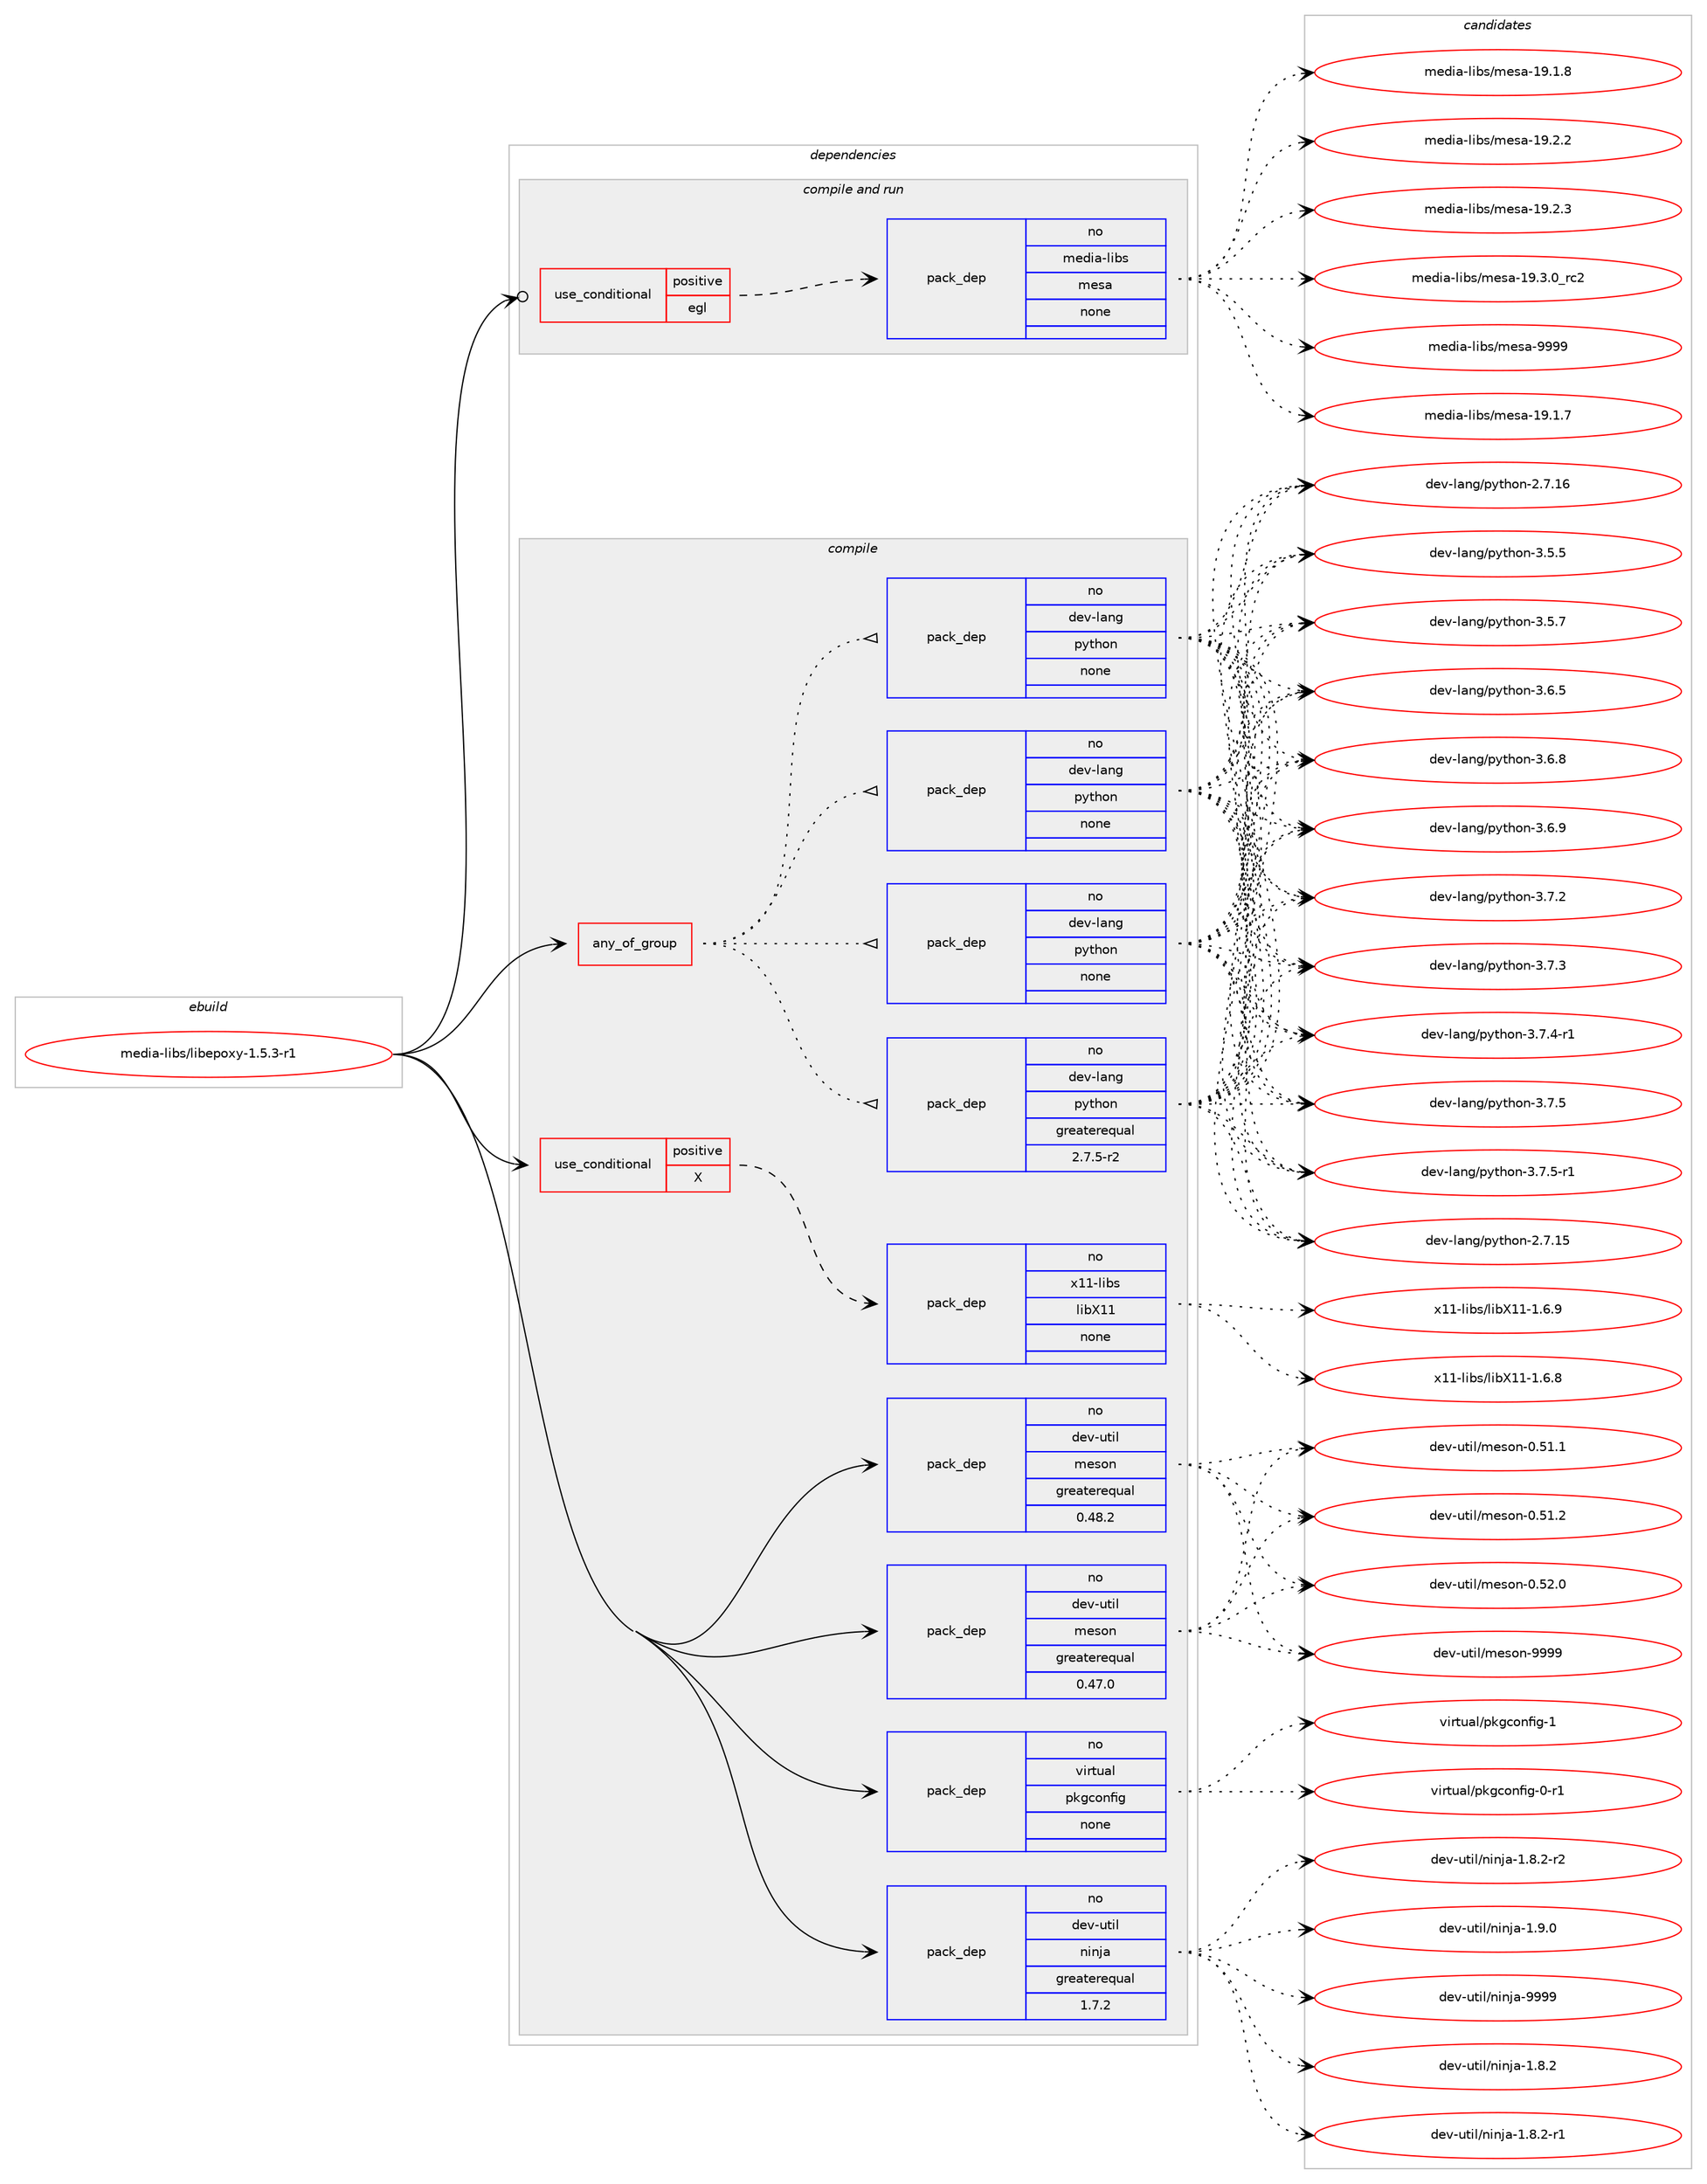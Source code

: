 digraph prolog {

# *************
# Graph options
# *************

newrank=true;
concentrate=true;
compound=true;
graph [rankdir=LR,fontname=Helvetica,fontsize=10,ranksep=1.5];#, ranksep=2.5, nodesep=0.2];
edge  [arrowhead=vee];
node  [fontname=Helvetica,fontsize=10];

# **********
# The ebuild
# **********

subgraph cluster_leftcol {
color=gray;
rank=same;
label=<<i>ebuild</i>>;
id [label="media-libs/libepoxy-1.5.3-r1", color=red, width=4, href="../media-libs/libepoxy-1.5.3-r1.svg"];
}

# ****************
# The dependencies
# ****************

subgraph cluster_midcol {
color=gray;
label=<<i>dependencies</i>>;
subgraph cluster_compile {
fillcolor="#eeeeee";
style=filled;
label=<<i>compile</i>>;
subgraph any13249 {
dependency787202 [label=<<TABLE BORDER="0" CELLBORDER="1" CELLSPACING="0" CELLPADDING="4"><TR><TD CELLPADDING="10">any_of_group</TD></TR></TABLE>>, shape=none, color=red];subgraph pack582069 {
dependency787203 [label=<<TABLE BORDER="0" CELLBORDER="1" CELLSPACING="0" CELLPADDING="4" WIDTH="220"><TR><TD ROWSPAN="6" CELLPADDING="30">pack_dep</TD></TR><TR><TD WIDTH="110">no</TD></TR><TR><TD>dev-lang</TD></TR><TR><TD>python</TD></TR><TR><TD>none</TD></TR><TR><TD></TD></TR></TABLE>>, shape=none, color=blue];
}
dependency787202:e -> dependency787203:w [weight=20,style="dotted",arrowhead="oinv"];
subgraph pack582070 {
dependency787204 [label=<<TABLE BORDER="0" CELLBORDER="1" CELLSPACING="0" CELLPADDING="4" WIDTH="220"><TR><TD ROWSPAN="6" CELLPADDING="30">pack_dep</TD></TR><TR><TD WIDTH="110">no</TD></TR><TR><TD>dev-lang</TD></TR><TR><TD>python</TD></TR><TR><TD>none</TD></TR><TR><TD></TD></TR></TABLE>>, shape=none, color=blue];
}
dependency787202:e -> dependency787204:w [weight=20,style="dotted",arrowhead="oinv"];
subgraph pack582071 {
dependency787205 [label=<<TABLE BORDER="0" CELLBORDER="1" CELLSPACING="0" CELLPADDING="4" WIDTH="220"><TR><TD ROWSPAN="6" CELLPADDING="30">pack_dep</TD></TR><TR><TD WIDTH="110">no</TD></TR><TR><TD>dev-lang</TD></TR><TR><TD>python</TD></TR><TR><TD>none</TD></TR><TR><TD></TD></TR></TABLE>>, shape=none, color=blue];
}
dependency787202:e -> dependency787205:w [weight=20,style="dotted",arrowhead="oinv"];
subgraph pack582072 {
dependency787206 [label=<<TABLE BORDER="0" CELLBORDER="1" CELLSPACING="0" CELLPADDING="4" WIDTH="220"><TR><TD ROWSPAN="6" CELLPADDING="30">pack_dep</TD></TR><TR><TD WIDTH="110">no</TD></TR><TR><TD>dev-lang</TD></TR><TR><TD>python</TD></TR><TR><TD>greaterequal</TD></TR><TR><TD>2.7.5-r2</TD></TR></TABLE>>, shape=none, color=blue];
}
dependency787202:e -> dependency787206:w [weight=20,style="dotted",arrowhead="oinv"];
}
id:e -> dependency787202:w [weight=20,style="solid",arrowhead="vee"];
subgraph cond191451 {
dependency787207 [label=<<TABLE BORDER="0" CELLBORDER="1" CELLSPACING="0" CELLPADDING="4"><TR><TD ROWSPAN="3" CELLPADDING="10">use_conditional</TD></TR><TR><TD>positive</TD></TR><TR><TD>X</TD></TR></TABLE>>, shape=none, color=red];
subgraph pack582073 {
dependency787208 [label=<<TABLE BORDER="0" CELLBORDER="1" CELLSPACING="0" CELLPADDING="4" WIDTH="220"><TR><TD ROWSPAN="6" CELLPADDING="30">pack_dep</TD></TR><TR><TD WIDTH="110">no</TD></TR><TR><TD>x11-libs</TD></TR><TR><TD>libX11</TD></TR><TR><TD>none</TD></TR><TR><TD></TD></TR></TABLE>>, shape=none, color=blue];
}
dependency787207:e -> dependency787208:w [weight=20,style="dashed",arrowhead="vee"];
}
id:e -> dependency787207:w [weight=20,style="solid",arrowhead="vee"];
subgraph pack582074 {
dependency787209 [label=<<TABLE BORDER="0" CELLBORDER="1" CELLSPACING="0" CELLPADDING="4" WIDTH="220"><TR><TD ROWSPAN="6" CELLPADDING="30">pack_dep</TD></TR><TR><TD WIDTH="110">no</TD></TR><TR><TD>dev-util</TD></TR><TR><TD>meson</TD></TR><TR><TD>greaterequal</TD></TR><TR><TD>0.47.0</TD></TR></TABLE>>, shape=none, color=blue];
}
id:e -> dependency787209:w [weight=20,style="solid",arrowhead="vee"];
subgraph pack582075 {
dependency787210 [label=<<TABLE BORDER="0" CELLBORDER="1" CELLSPACING="0" CELLPADDING="4" WIDTH="220"><TR><TD ROWSPAN="6" CELLPADDING="30">pack_dep</TD></TR><TR><TD WIDTH="110">no</TD></TR><TR><TD>dev-util</TD></TR><TR><TD>meson</TD></TR><TR><TD>greaterequal</TD></TR><TR><TD>0.48.2</TD></TR></TABLE>>, shape=none, color=blue];
}
id:e -> dependency787210:w [weight=20,style="solid",arrowhead="vee"];
subgraph pack582076 {
dependency787211 [label=<<TABLE BORDER="0" CELLBORDER="1" CELLSPACING="0" CELLPADDING="4" WIDTH="220"><TR><TD ROWSPAN="6" CELLPADDING="30">pack_dep</TD></TR><TR><TD WIDTH="110">no</TD></TR><TR><TD>dev-util</TD></TR><TR><TD>ninja</TD></TR><TR><TD>greaterequal</TD></TR><TR><TD>1.7.2</TD></TR></TABLE>>, shape=none, color=blue];
}
id:e -> dependency787211:w [weight=20,style="solid",arrowhead="vee"];
subgraph pack582077 {
dependency787212 [label=<<TABLE BORDER="0" CELLBORDER="1" CELLSPACING="0" CELLPADDING="4" WIDTH="220"><TR><TD ROWSPAN="6" CELLPADDING="30">pack_dep</TD></TR><TR><TD WIDTH="110">no</TD></TR><TR><TD>virtual</TD></TR><TR><TD>pkgconfig</TD></TR><TR><TD>none</TD></TR><TR><TD></TD></TR></TABLE>>, shape=none, color=blue];
}
id:e -> dependency787212:w [weight=20,style="solid",arrowhead="vee"];
}
subgraph cluster_compileandrun {
fillcolor="#eeeeee";
style=filled;
label=<<i>compile and run</i>>;
subgraph cond191452 {
dependency787213 [label=<<TABLE BORDER="0" CELLBORDER="1" CELLSPACING="0" CELLPADDING="4"><TR><TD ROWSPAN="3" CELLPADDING="10">use_conditional</TD></TR><TR><TD>positive</TD></TR><TR><TD>egl</TD></TR></TABLE>>, shape=none, color=red];
subgraph pack582078 {
dependency787214 [label=<<TABLE BORDER="0" CELLBORDER="1" CELLSPACING="0" CELLPADDING="4" WIDTH="220"><TR><TD ROWSPAN="6" CELLPADDING="30">pack_dep</TD></TR><TR><TD WIDTH="110">no</TD></TR><TR><TD>media-libs</TD></TR><TR><TD>mesa</TD></TR><TR><TD>none</TD></TR><TR><TD></TD></TR></TABLE>>, shape=none, color=blue];
}
dependency787213:e -> dependency787214:w [weight=20,style="dashed",arrowhead="vee"];
}
id:e -> dependency787213:w [weight=20,style="solid",arrowhead="odotvee"];
}
subgraph cluster_run {
fillcolor="#eeeeee";
style=filled;
label=<<i>run</i>>;
}
}

# **************
# The candidates
# **************

subgraph cluster_choices {
rank=same;
color=gray;
label=<<i>candidates</i>>;

subgraph choice582069 {
color=black;
nodesep=1;
choice10010111845108971101034711212111610411111045504655464953 [label="dev-lang/python-2.7.15", color=red, width=4,href="../dev-lang/python-2.7.15.svg"];
choice10010111845108971101034711212111610411111045504655464954 [label="dev-lang/python-2.7.16", color=red, width=4,href="../dev-lang/python-2.7.16.svg"];
choice100101118451089711010347112121116104111110455146534653 [label="dev-lang/python-3.5.5", color=red, width=4,href="../dev-lang/python-3.5.5.svg"];
choice100101118451089711010347112121116104111110455146534655 [label="dev-lang/python-3.5.7", color=red, width=4,href="../dev-lang/python-3.5.7.svg"];
choice100101118451089711010347112121116104111110455146544653 [label="dev-lang/python-3.6.5", color=red, width=4,href="../dev-lang/python-3.6.5.svg"];
choice100101118451089711010347112121116104111110455146544656 [label="dev-lang/python-3.6.8", color=red, width=4,href="../dev-lang/python-3.6.8.svg"];
choice100101118451089711010347112121116104111110455146544657 [label="dev-lang/python-3.6.9", color=red, width=4,href="../dev-lang/python-3.6.9.svg"];
choice100101118451089711010347112121116104111110455146554650 [label="dev-lang/python-3.7.2", color=red, width=4,href="../dev-lang/python-3.7.2.svg"];
choice100101118451089711010347112121116104111110455146554651 [label="dev-lang/python-3.7.3", color=red, width=4,href="../dev-lang/python-3.7.3.svg"];
choice1001011184510897110103471121211161041111104551465546524511449 [label="dev-lang/python-3.7.4-r1", color=red, width=4,href="../dev-lang/python-3.7.4-r1.svg"];
choice100101118451089711010347112121116104111110455146554653 [label="dev-lang/python-3.7.5", color=red, width=4,href="../dev-lang/python-3.7.5.svg"];
choice1001011184510897110103471121211161041111104551465546534511449 [label="dev-lang/python-3.7.5-r1", color=red, width=4,href="../dev-lang/python-3.7.5-r1.svg"];
dependency787203:e -> choice10010111845108971101034711212111610411111045504655464953:w [style=dotted,weight="100"];
dependency787203:e -> choice10010111845108971101034711212111610411111045504655464954:w [style=dotted,weight="100"];
dependency787203:e -> choice100101118451089711010347112121116104111110455146534653:w [style=dotted,weight="100"];
dependency787203:e -> choice100101118451089711010347112121116104111110455146534655:w [style=dotted,weight="100"];
dependency787203:e -> choice100101118451089711010347112121116104111110455146544653:w [style=dotted,weight="100"];
dependency787203:e -> choice100101118451089711010347112121116104111110455146544656:w [style=dotted,weight="100"];
dependency787203:e -> choice100101118451089711010347112121116104111110455146544657:w [style=dotted,weight="100"];
dependency787203:e -> choice100101118451089711010347112121116104111110455146554650:w [style=dotted,weight="100"];
dependency787203:e -> choice100101118451089711010347112121116104111110455146554651:w [style=dotted,weight="100"];
dependency787203:e -> choice1001011184510897110103471121211161041111104551465546524511449:w [style=dotted,weight="100"];
dependency787203:e -> choice100101118451089711010347112121116104111110455146554653:w [style=dotted,weight="100"];
dependency787203:e -> choice1001011184510897110103471121211161041111104551465546534511449:w [style=dotted,weight="100"];
}
subgraph choice582070 {
color=black;
nodesep=1;
choice10010111845108971101034711212111610411111045504655464953 [label="dev-lang/python-2.7.15", color=red, width=4,href="../dev-lang/python-2.7.15.svg"];
choice10010111845108971101034711212111610411111045504655464954 [label="dev-lang/python-2.7.16", color=red, width=4,href="../dev-lang/python-2.7.16.svg"];
choice100101118451089711010347112121116104111110455146534653 [label="dev-lang/python-3.5.5", color=red, width=4,href="../dev-lang/python-3.5.5.svg"];
choice100101118451089711010347112121116104111110455146534655 [label="dev-lang/python-3.5.7", color=red, width=4,href="../dev-lang/python-3.5.7.svg"];
choice100101118451089711010347112121116104111110455146544653 [label="dev-lang/python-3.6.5", color=red, width=4,href="../dev-lang/python-3.6.5.svg"];
choice100101118451089711010347112121116104111110455146544656 [label="dev-lang/python-3.6.8", color=red, width=4,href="../dev-lang/python-3.6.8.svg"];
choice100101118451089711010347112121116104111110455146544657 [label="dev-lang/python-3.6.9", color=red, width=4,href="../dev-lang/python-3.6.9.svg"];
choice100101118451089711010347112121116104111110455146554650 [label="dev-lang/python-3.7.2", color=red, width=4,href="../dev-lang/python-3.7.2.svg"];
choice100101118451089711010347112121116104111110455146554651 [label="dev-lang/python-3.7.3", color=red, width=4,href="../dev-lang/python-3.7.3.svg"];
choice1001011184510897110103471121211161041111104551465546524511449 [label="dev-lang/python-3.7.4-r1", color=red, width=4,href="../dev-lang/python-3.7.4-r1.svg"];
choice100101118451089711010347112121116104111110455146554653 [label="dev-lang/python-3.7.5", color=red, width=4,href="../dev-lang/python-3.7.5.svg"];
choice1001011184510897110103471121211161041111104551465546534511449 [label="dev-lang/python-3.7.5-r1", color=red, width=4,href="../dev-lang/python-3.7.5-r1.svg"];
dependency787204:e -> choice10010111845108971101034711212111610411111045504655464953:w [style=dotted,weight="100"];
dependency787204:e -> choice10010111845108971101034711212111610411111045504655464954:w [style=dotted,weight="100"];
dependency787204:e -> choice100101118451089711010347112121116104111110455146534653:w [style=dotted,weight="100"];
dependency787204:e -> choice100101118451089711010347112121116104111110455146534655:w [style=dotted,weight="100"];
dependency787204:e -> choice100101118451089711010347112121116104111110455146544653:w [style=dotted,weight="100"];
dependency787204:e -> choice100101118451089711010347112121116104111110455146544656:w [style=dotted,weight="100"];
dependency787204:e -> choice100101118451089711010347112121116104111110455146544657:w [style=dotted,weight="100"];
dependency787204:e -> choice100101118451089711010347112121116104111110455146554650:w [style=dotted,weight="100"];
dependency787204:e -> choice100101118451089711010347112121116104111110455146554651:w [style=dotted,weight="100"];
dependency787204:e -> choice1001011184510897110103471121211161041111104551465546524511449:w [style=dotted,weight="100"];
dependency787204:e -> choice100101118451089711010347112121116104111110455146554653:w [style=dotted,weight="100"];
dependency787204:e -> choice1001011184510897110103471121211161041111104551465546534511449:w [style=dotted,weight="100"];
}
subgraph choice582071 {
color=black;
nodesep=1;
choice10010111845108971101034711212111610411111045504655464953 [label="dev-lang/python-2.7.15", color=red, width=4,href="../dev-lang/python-2.7.15.svg"];
choice10010111845108971101034711212111610411111045504655464954 [label="dev-lang/python-2.7.16", color=red, width=4,href="../dev-lang/python-2.7.16.svg"];
choice100101118451089711010347112121116104111110455146534653 [label="dev-lang/python-3.5.5", color=red, width=4,href="../dev-lang/python-3.5.5.svg"];
choice100101118451089711010347112121116104111110455146534655 [label="dev-lang/python-3.5.7", color=red, width=4,href="../dev-lang/python-3.5.7.svg"];
choice100101118451089711010347112121116104111110455146544653 [label="dev-lang/python-3.6.5", color=red, width=4,href="../dev-lang/python-3.6.5.svg"];
choice100101118451089711010347112121116104111110455146544656 [label="dev-lang/python-3.6.8", color=red, width=4,href="../dev-lang/python-3.6.8.svg"];
choice100101118451089711010347112121116104111110455146544657 [label="dev-lang/python-3.6.9", color=red, width=4,href="../dev-lang/python-3.6.9.svg"];
choice100101118451089711010347112121116104111110455146554650 [label="dev-lang/python-3.7.2", color=red, width=4,href="../dev-lang/python-3.7.2.svg"];
choice100101118451089711010347112121116104111110455146554651 [label="dev-lang/python-3.7.3", color=red, width=4,href="../dev-lang/python-3.7.3.svg"];
choice1001011184510897110103471121211161041111104551465546524511449 [label="dev-lang/python-3.7.4-r1", color=red, width=4,href="../dev-lang/python-3.7.4-r1.svg"];
choice100101118451089711010347112121116104111110455146554653 [label="dev-lang/python-3.7.5", color=red, width=4,href="../dev-lang/python-3.7.5.svg"];
choice1001011184510897110103471121211161041111104551465546534511449 [label="dev-lang/python-3.7.5-r1", color=red, width=4,href="../dev-lang/python-3.7.5-r1.svg"];
dependency787205:e -> choice10010111845108971101034711212111610411111045504655464953:w [style=dotted,weight="100"];
dependency787205:e -> choice10010111845108971101034711212111610411111045504655464954:w [style=dotted,weight="100"];
dependency787205:e -> choice100101118451089711010347112121116104111110455146534653:w [style=dotted,weight="100"];
dependency787205:e -> choice100101118451089711010347112121116104111110455146534655:w [style=dotted,weight="100"];
dependency787205:e -> choice100101118451089711010347112121116104111110455146544653:w [style=dotted,weight="100"];
dependency787205:e -> choice100101118451089711010347112121116104111110455146544656:w [style=dotted,weight="100"];
dependency787205:e -> choice100101118451089711010347112121116104111110455146544657:w [style=dotted,weight="100"];
dependency787205:e -> choice100101118451089711010347112121116104111110455146554650:w [style=dotted,weight="100"];
dependency787205:e -> choice100101118451089711010347112121116104111110455146554651:w [style=dotted,weight="100"];
dependency787205:e -> choice1001011184510897110103471121211161041111104551465546524511449:w [style=dotted,weight="100"];
dependency787205:e -> choice100101118451089711010347112121116104111110455146554653:w [style=dotted,weight="100"];
dependency787205:e -> choice1001011184510897110103471121211161041111104551465546534511449:w [style=dotted,weight="100"];
}
subgraph choice582072 {
color=black;
nodesep=1;
choice10010111845108971101034711212111610411111045504655464953 [label="dev-lang/python-2.7.15", color=red, width=4,href="../dev-lang/python-2.7.15.svg"];
choice10010111845108971101034711212111610411111045504655464954 [label="dev-lang/python-2.7.16", color=red, width=4,href="../dev-lang/python-2.7.16.svg"];
choice100101118451089711010347112121116104111110455146534653 [label="dev-lang/python-3.5.5", color=red, width=4,href="../dev-lang/python-3.5.5.svg"];
choice100101118451089711010347112121116104111110455146534655 [label="dev-lang/python-3.5.7", color=red, width=4,href="../dev-lang/python-3.5.7.svg"];
choice100101118451089711010347112121116104111110455146544653 [label="dev-lang/python-3.6.5", color=red, width=4,href="../dev-lang/python-3.6.5.svg"];
choice100101118451089711010347112121116104111110455146544656 [label="dev-lang/python-3.6.8", color=red, width=4,href="../dev-lang/python-3.6.8.svg"];
choice100101118451089711010347112121116104111110455146544657 [label="dev-lang/python-3.6.9", color=red, width=4,href="../dev-lang/python-3.6.9.svg"];
choice100101118451089711010347112121116104111110455146554650 [label="dev-lang/python-3.7.2", color=red, width=4,href="../dev-lang/python-3.7.2.svg"];
choice100101118451089711010347112121116104111110455146554651 [label="dev-lang/python-3.7.3", color=red, width=4,href="../dev-lang/python-3.7.3.svg"];
choice1001011184510897110103471121211161041111104551465546524511449 [label="dev-lang/python-3.7.4-r1", color=red, width=4,href="../dev-lang/python-3.7.4-r1.svg"];
choice100101118451089711010347112121116104111110455146554653 [label="dev-lang/python-3.7.5", color=red, width=4,href="../dev-lang/python-3.7.5.svg"];
choice1001011184510897110103471121211161041111104551465546534511449 [label="dev-lang/python-3.7.5-r1", color=red, width=4,href="../dev-lang/python-3.7.5-r1.svg"];
dependency787206:e -> choice10010111845108971101034711212111610411111045504655464953:w [style=dotted,weight="100"];
dependency787206:e -> choice10010111845108971101034711212111610411111045504655464954:w [style=dotted,weight="100"];
dependency787206:e -> choice100101118451089711010347112121116104111110455146534653:w [style=dotted,weight="100"];
dependency787206:e -> choice100101118451089711010347112121116104111110455146534655:w [style=dotted,weight="100"];
dependency787206:e -> choice100101118451089711010347112121116104111110455146544653:w [style=dotted,weight="100"];
dependency787206:e -> choice100101118451089711010347112121116104111110455146544656:w [style=dotted,weight="100"];
dependency787206:e -> choice100101118451089711010347112121116104111110455146544657:w [style=dotted,weight="100"];
dependency787206:e -> choice100101118451089711010347112121116104111110455146554650:w [style=dotted,weight="100"];
dependency787206:e -> choice100101118451089711010347112121116104111110455146554651:w [style=dotted,weight="100"];
dependency787206:e -> choice1001011184510897110103471121211161041111104551465546524511449:w [style=dotted,weight="100"];
dependency787206:e -> choice100101118451089711010347112121116104111110455146554653:w [style=dotted,weight="100"];
dependency787206:e -> choice1001011184510897110103471121211161041111104551465546534511449:w [style=dotted,weight="100"];
}
subgraph choice582073 {
color=black;
nodesep=1;
choice120494945108105981154710810598884949454946544656 [label="x11-libs/libX11-1.6.8", color=red, width=4,href="../x11-libs/libX11-1.6.8.svg"];
choice120494945108105981154710810598884949454946544657 [label="x11-libs/libX11-1.6.9", color=red, width=4,href="../x11-libs/libX11-1.6.9.svg"];
dependency787208:e -> choice120494945108105981154710810598884949454946544656:w [style=dotted,weight="100"];
dependency787208:e -> choice120494945108105981154710810598884949454946544657:w [style=dotted,weight="100"];
}
subgraph choice582074 {
color=black;
nodesep=1;
choice100101118451171161051084710910111511111045484653494649 [label="dev-util/meson-0.51.1", color=red, width=4,href="../dev-util/meson-0.51.1.svg"];
choice100101118451171161051084710910111511111045484653494650 [label="dev-util/meson-0.51.2", color=red, width=4,href="../dev-util/meson-0.51.2.svg"];
choice100101118451171161051084710910111511111045484653504648 [label="dev-util/meson-0.52.0", color=red, width=4,href="../dev-util/meson-0.52.0.svg"];
choice10010111845117116105108471091011151111104557575757 [label="dev-util/meson-9999", color=red, width=4,href="../dev-util/meson-9999.svg"];
dependency787209:e -> choice100101118451171161051084710910111511111045484653494649:w [style=dotted,weight="100"];
dependency787209:e -> choice100101118451171161051084710910111511111045484653494650:w [style=dotted,weight="100"];
dependency787209:e -> choice100101118451171161051084710910111511111045484653504648:w [style=dotted,weight="100"];
dependency787209:e -> choice10010111845117116105108471091011151111104557575757:w [style=dotted,weight="100"];
}
subgraph choice582075 {
color=black;
nodesep=1;
choice100101118451171161051084710910111511111045484653494649 [label="dev-util/meson-0.51.1", color=red, width=4,href="../dev-util/meson-0.51.1.svg"];
choice100101118451171161051084710910111511111045484653494650 [label="dev-util/meson-0.51.2", color=red, width=4,href="../dev-util/meson-0.51.2.svg"];
choice100101118451171161051084710910111511111045484653504648 [label="dev-util/meson-0.52.0", color=red, width=4,href="../dev-util/meson-0.52.0.svg"];
choice10010111845117116105108471091011151111104557575757 [label="dev-util/meson-9999", color=red, width=4,href="../dev-util/meson-9999.svg"];
dependency787210:e -> choice100101118451171161051084710910111511111045484653494649:w [style=dotted,weight="100"];
dependency787210:e -> choice100101118451171161051084710910111511111045484653494650:w [style=dotted,weight="100"];
dependency787210:e -> choice100101118451171161051084710910111511111045484653504648:w [style=dotted,weight="100"];
dependency787210:e -> choice10010111845117116105108471091011151111104557575757:w [style=dotted,weight="100"];
}
subgraph choice582076 {
color=black;
nodesep=1;
choice100101118451171161051084711010511010697454946564650 [label="dev-util/ninja-1.8.2", color=red, width=4,href="../dev-util/ninja-1.8.2.svg"];
choice1001011184511711610510847110105110106974549465646504511449 [label="dev-util/ninja-1.8.2-r1", color=red, width=4,href="../dev-util/ninja-1.8.2-r1.svg"];
choice1001011184511711610510847110105110106974549465646504511450 [label="dev-util/ninja-1.8.2-r2", color=red, width=4,href="../dev-util/ninja-1.8.2-r2.svg"];
choice100101118451171161051084711010511010697454946574648 [label="dev-util/ninja-1.9.0", color=red, width=4,href="../dev-util/ninja-1.9.0.svg"];
choice1001011184511711610510847110105110106974557575757 [label="dev-util/ninja-9999", color=red, width=4,href="../dev-util/ninja-9999.svg"];
dependency787211:e -> choice100101118451171161051084711010511010697454946564650:w [style=dotted,weight="100"];
dependency787211:e -> choice1001011184511711610510847110105110106974549465646504511449:w [style=dotted,weight="100"];
dependency787211:e -> choice1001011184511711610510847110105110106974549465646504511450:w [style=dotted,weight="100"];
dependency787211:e -> choice100101118451171161051084711010511010697454946574648:w [style=dotted,weight="100"];
dependency787211:e -> choice1001011184511711610510847110105110106974557575757:w [style=dotted,weight="100"];
}
subgraph choice582077 {
color=black;
nodesep=1;
choice11810511411611797108471121071039911111010210510345484511449 [label="virtual/pkgconfig-0-r1", color=red, width=4,href="../virtual/pkgconfig-0-r1.svg"];
choice1181051141161179710847112107103991111101021051034549 [label="virtual/pkgconfig-1", color=red, width=4,href="../virtual/pkgconfig-1.svg"];
dependency787212:e -> choice11810511411611797108471121071039911111010210510345484511449:w [style=dotted,weight="100"];
dependency787212:e -> choice1181051141161179710847112107103991111101021051034549:w [style=dotted,weight="100"];
}
subgraph choice582078 {
color=black;
nodesep=1;
choice109101100105974510810598115471091011159745495746494655 [label="media-libs/mesa-19.1.7", color=red, width=4,href="../media-libs/mesa-19.1.7.svg"];
choice109101100105974510810598115471091011159745495746494656 [label="media-libs/mesa-19.1.8", color=red, width=4,href="../media-libs/mesa-19.1.8.svg"];
choice109101100105974510810598115471091011159745495746504650 [label="media-libs/mesa-19.2.2", color=red, width=4,href="../media-libs/mesa-19.2.2.svg"];
choice109101100105974510810598115471091011159745495746504651 [label="media-libs/mesa-19.2.3", color=red, width=4,href="../media-libs/mesa-19.2.3.svg"];
choice109101100105974510810598115471091011159745495746514648951149950 [label="media-libs/mesa-19.3.0_rc2", color=red, width=4,href="../media-libs/mesa-19.3.0_rc2.svg"];
choice10910110010597451081059811547109101115974557575757 [label="media-libs/mesa-9999", color=red, width=4,href="../media-libs/mesa-9999.svg"];
dependency787214:e -> choice109101100105974510810598115471091011159745495746494655:w [style=dotted,weight="100"];
dependency787214:e -> choice109101100105974510810598115471091011159745495746494656:w [style=dotted,weight="100"];
dependency787214:e -> choice109101100105974510810598115471091011159745495746504650:w [style=dotted,weight="100"];
dependency787214:e -> choice109101100105974510810598115471091011159745495746504651:w [style=dotted,weight="100"];
dependency787214:e -> choice109101100105974510810598115471091011159745495746514648951149950:w [style=dotted,weight="100"];
dependency787214:e -> choice10910110010597451081059811547109101115974557575757:w [style=dotted,weight="100"];
}
}

}
